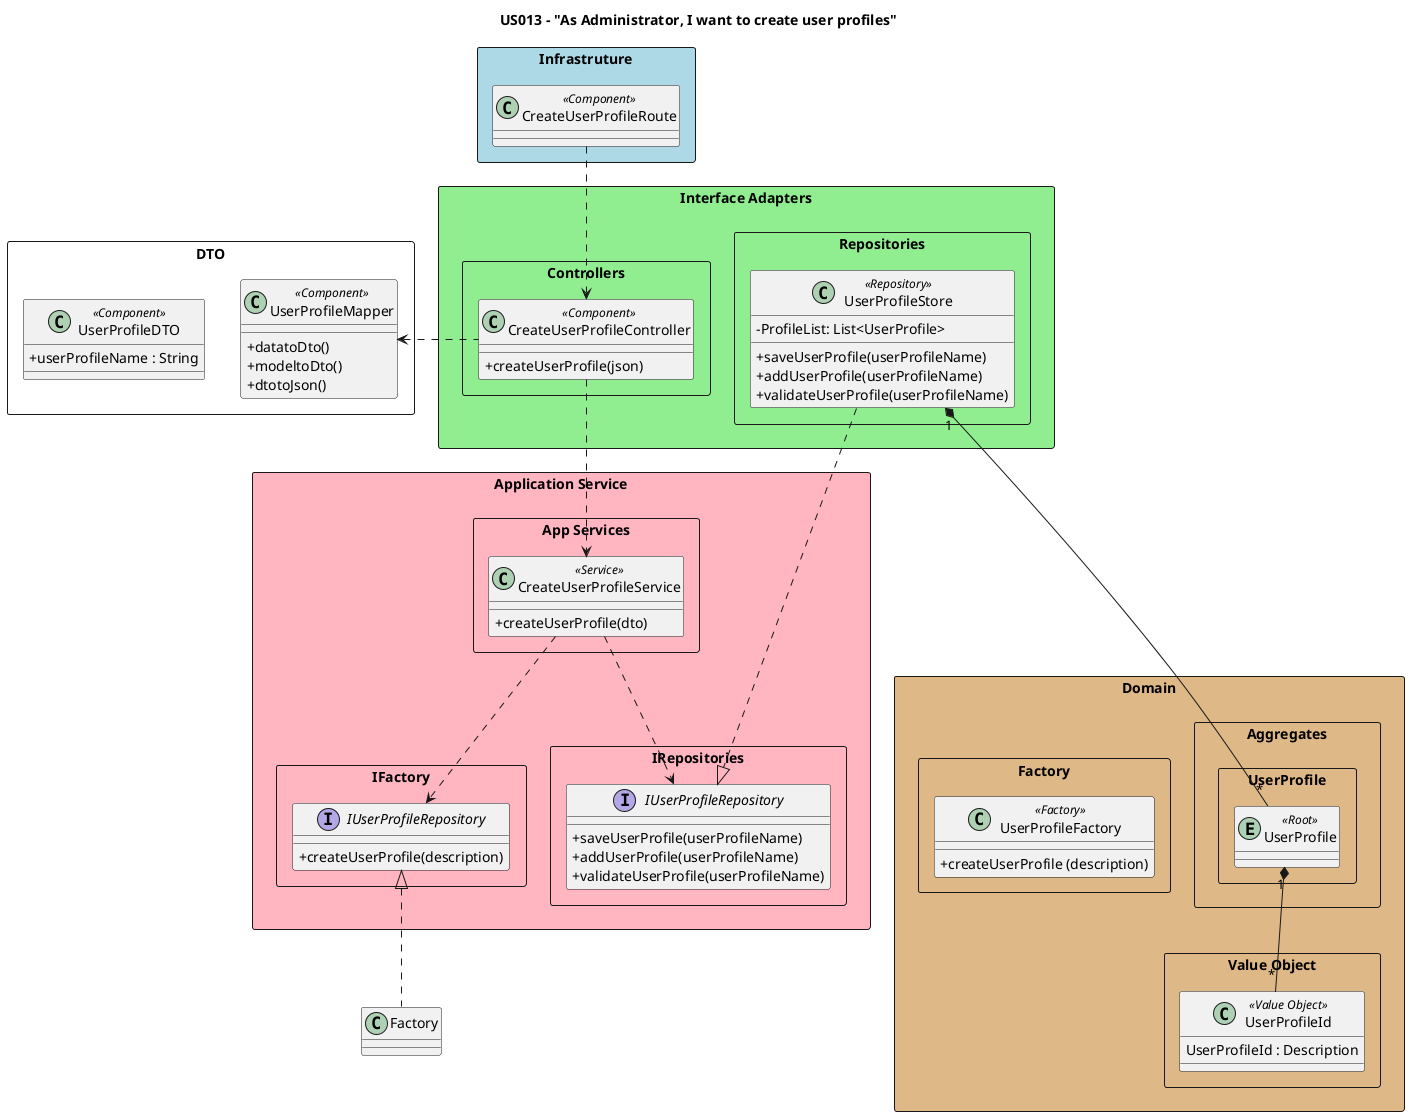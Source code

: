 @startuml
'https://plantuml.com/class-diagram

title US013 - "As Administrator, I want to create user profiles"

skinparam classAttributeIconSize 0

package "Infrastruture" <<rectangle>> #lightblue {
class "CreateUserProfileRoute"  as route << Component >>
}


package "Interface Adapters" <<rectangle>> #lightgreen {

package "Repositories" <<rectangle>>{
class "UserProfileStore" as Store << Repository >> {
-ProfileList: List<UserProfile>
+saveUserProfile(userProfileName)
+addUserProfile(userProfileName)
+validateUserProfile(userProfileName)
}
}

package "Controllers" <<rectangle>>  {
class "CreateUserProfileController" as ctrl <<Component>> {
+createUserProfile(json)
}
}
}


package "Application Service" <<Rectangle>> #lightpink{
package "App Services" <<rectangle>>{
class "CreateUserProfileService" as srv << Service >> {
+createUserProfile(dto)
}
}


package "IFactory" <<rectangle>>{
interface "IUserProfileRepository" as ifactory{
+createUserProfile(description)
}
}

package "IRepositories" <<rectangle>>{
interface "IUserProfileRepository" as repo{
+saveUserProfile(userProfileName)
+addUserProfile(userProfileName)
+validateUserProfile(userProfileName)
}
}

}

package "Domain" <<Rectangle>> #burlywood{
package "Aggregates" <<rectangle>>{

package "UserProfile" <<Rectangle>>{
entity "UserProfile" as profile << Root >>
}
}
package "Value Object" <<rectangle>>{
class "UserProfileId" as upid << Value Object >> {
UserProfileId : Description
}
}

package "Factory" <<rectangle>>{
class "UserProfileFactory" as Factory << Factory >> {
+createUserProfile (description)
}
}
}

package "DTO" <<rectangle>>{
class "UserProfileMapper" as map <<Component>> {
+ datatoDto()
+ modeltoDto()
+ dtotoJson()
}

class "UserProfileDTO" as dto <<Component>>{
+ userProfileName : String
}


}

route .d.> ctrl
Store .d.|> repo
ctrl ..l.> map
srv .d.> ifactory
Store "1"*---"*" profile
srv .d.> repo
Factory .u.|> ifactory
profile "1"*--"*" upid
ctrl .d.> srv






@enduml